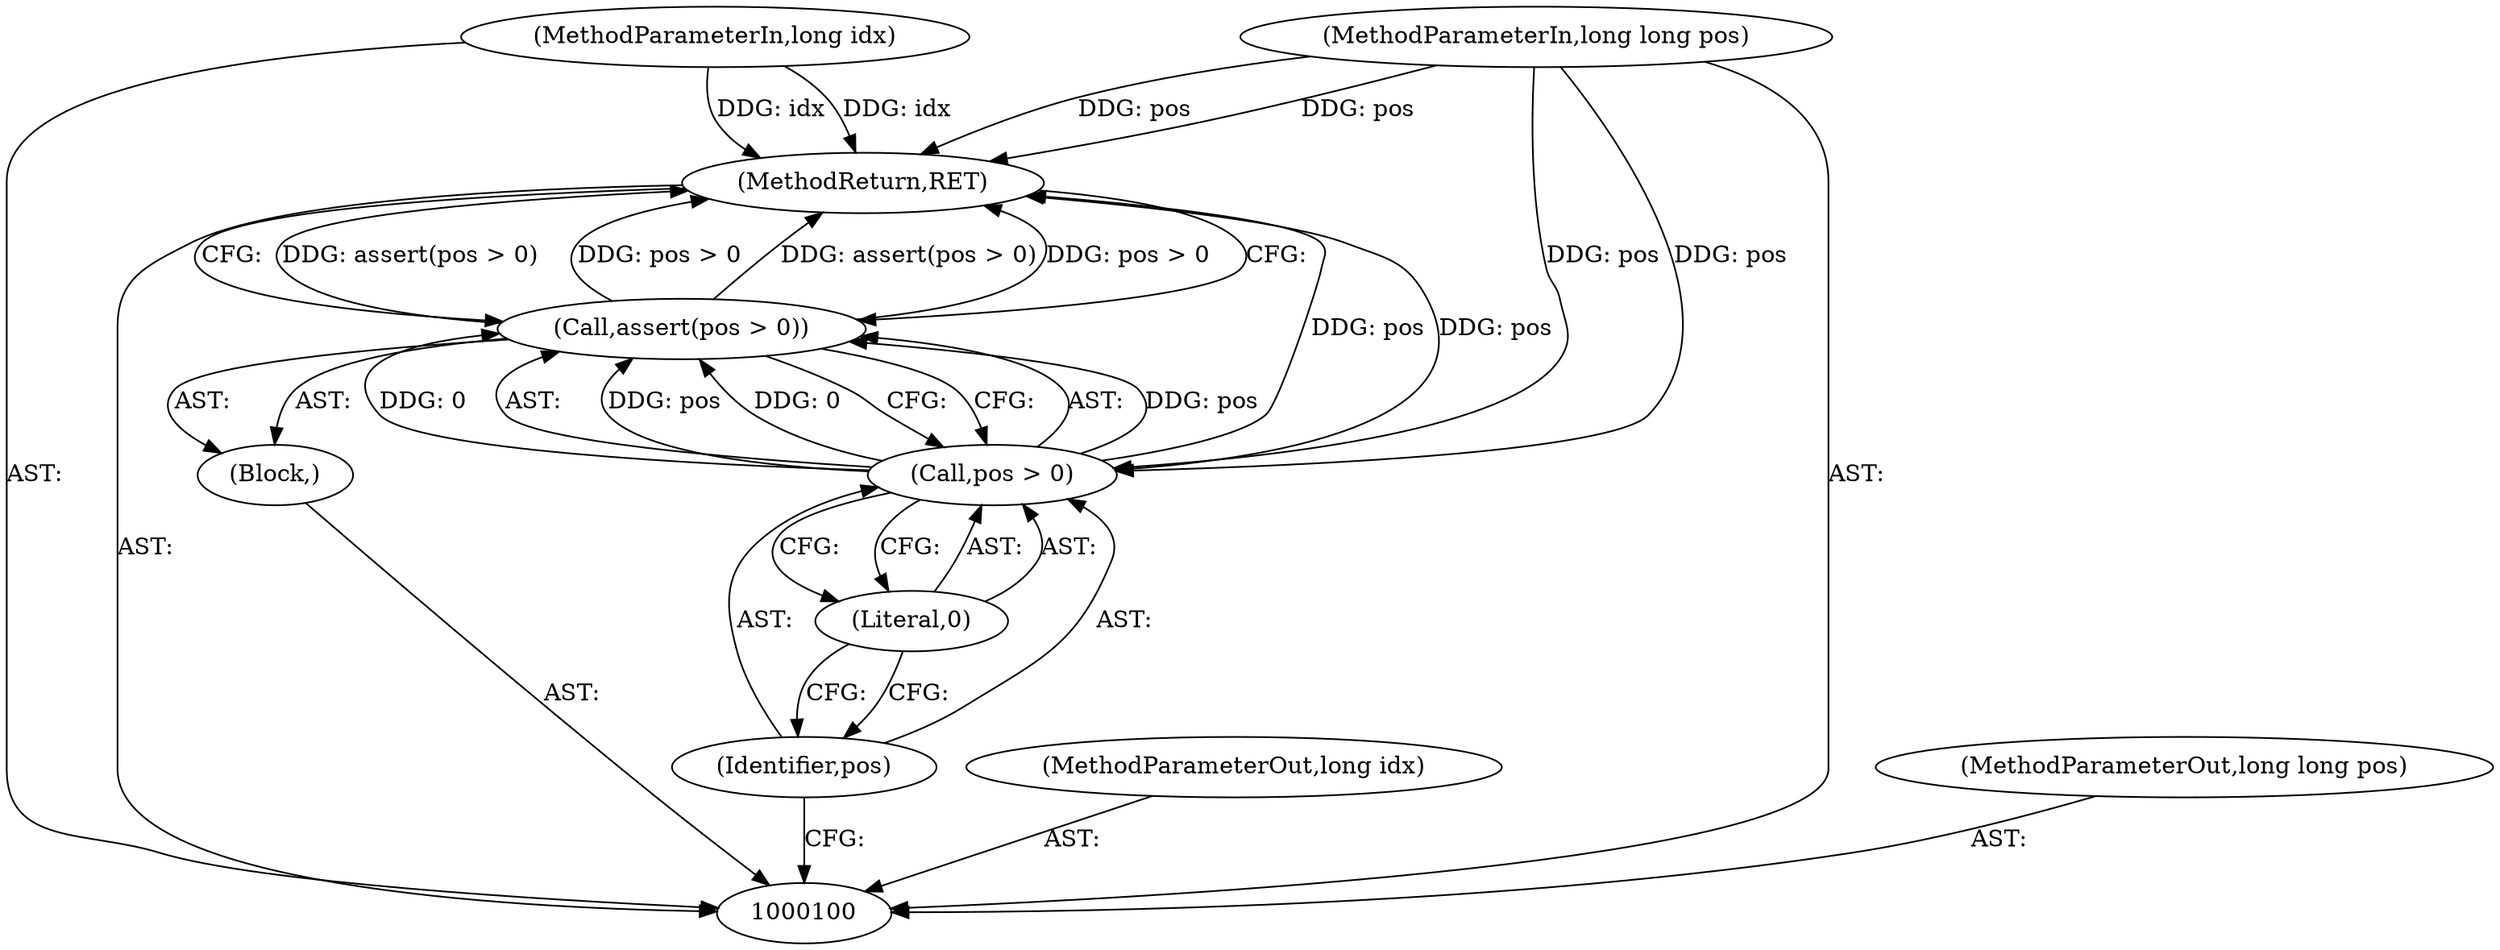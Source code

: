 digraph "0_Android_04839626ed859623901ebd3a5fd483982186b59d_23" {
"1000108" [label="(MethodReturn,RET)"];
"1000101" [label="(MethodParameterIn,long idx)"];
"1000123" [label="(MethodParameterOut,long idx)"];
"1000102" [label="(MethodParameterIn,long long pos)"];
"1000124" [label="(MethodParameterOut,long long pos)"];
"1000103" [label="(Block,)"];
"1000107" [label="(Literal,0)"];
"1000104" [label="(Call,assert(pos > 0))"];
"1000105" [label="(Call,pos > 0)"];
"1000106" [label="(Identifier,pos)"];
"1000108" -> "1000100"  [label="AST: "];
"1000108" -> "1000104"  [label="CFG: "];
"1000104" -> "1000108"  [label="DDG: assert(pos > 0)"];
"1000104" -> "1000108"  [label="DDG: pos > 0"];
"1000102" -> "1000108"  [label="DDG: pos"];
"1000101" -> "1000108"  [label="DDG: idx"];
"1000105" -> "1000108"  [label="DDG: pos"];
"1000101" -> "1000100"  [label="AST: "];
"1000101" -> "1000108"  [label="DDG: idx"];
"1000123" -> "1000100"  [label="AST: "];
"1000102" -> "1000100"  [label="AST: "];
"1000102" -> "1000108"  [label="DDG: pos"];
"1000102" -> "1000105"  [label="DDG: pos"];
"1000124" -> "1000100"  [label="AST: "];
"1000103" -> "1000100"  [label="AST: "];
"1000104" -> "1000103"  [label="AST: "];
"1000107" -> "1000105"  [label="AST: "];
"1000107" -> "1000106"  [label="CFG: "];
"1000105" -> "1000107"  [label="CFG: "];
"1000104" -> "1000103"  [label="AST: "];
"1000104" -> "1000105"  [label="CFG: "];
"1000105" -> "1000104"  [label="AST: "];
"1000108" -> "1000104"  [label="CFG: "];
"1000104" -> "1000108"  [label="DDG: assert(pos > 0)"];
"1000104" -> "1000108"  [label="DDG: pos > 0"];
"1000105" -> "1000104"  [label="DDG: pos"];
"1000105" -> "1000104"  [label="DDG: 0"];
"1000105" -> "1000104"  [label="AST: "];
"1000105" -> "1000107"  [label="CFG: "];
"1000106" -> "1000105"  [label="AST: "];
"1000107" -> "1000105"  [label="AST: "];
"1000104" -> "1000105"  [label="CFG: "];
"1000105" -> "1000108"  [label="DDG: pos"];
"1000105" -> "1000104"  [label="DDG: pos"];
"1000105" -> "1000104"  [label="DDG: 0"];
"1000102" -> "1000105"  [label="DDG: pos"];
"1000106" -> "1000105"  [label="AST: "];
"1000106" -> "1000100"  [label="CFG: "];
"1000107" -> "1000106"  [label="CFG: "];
}
